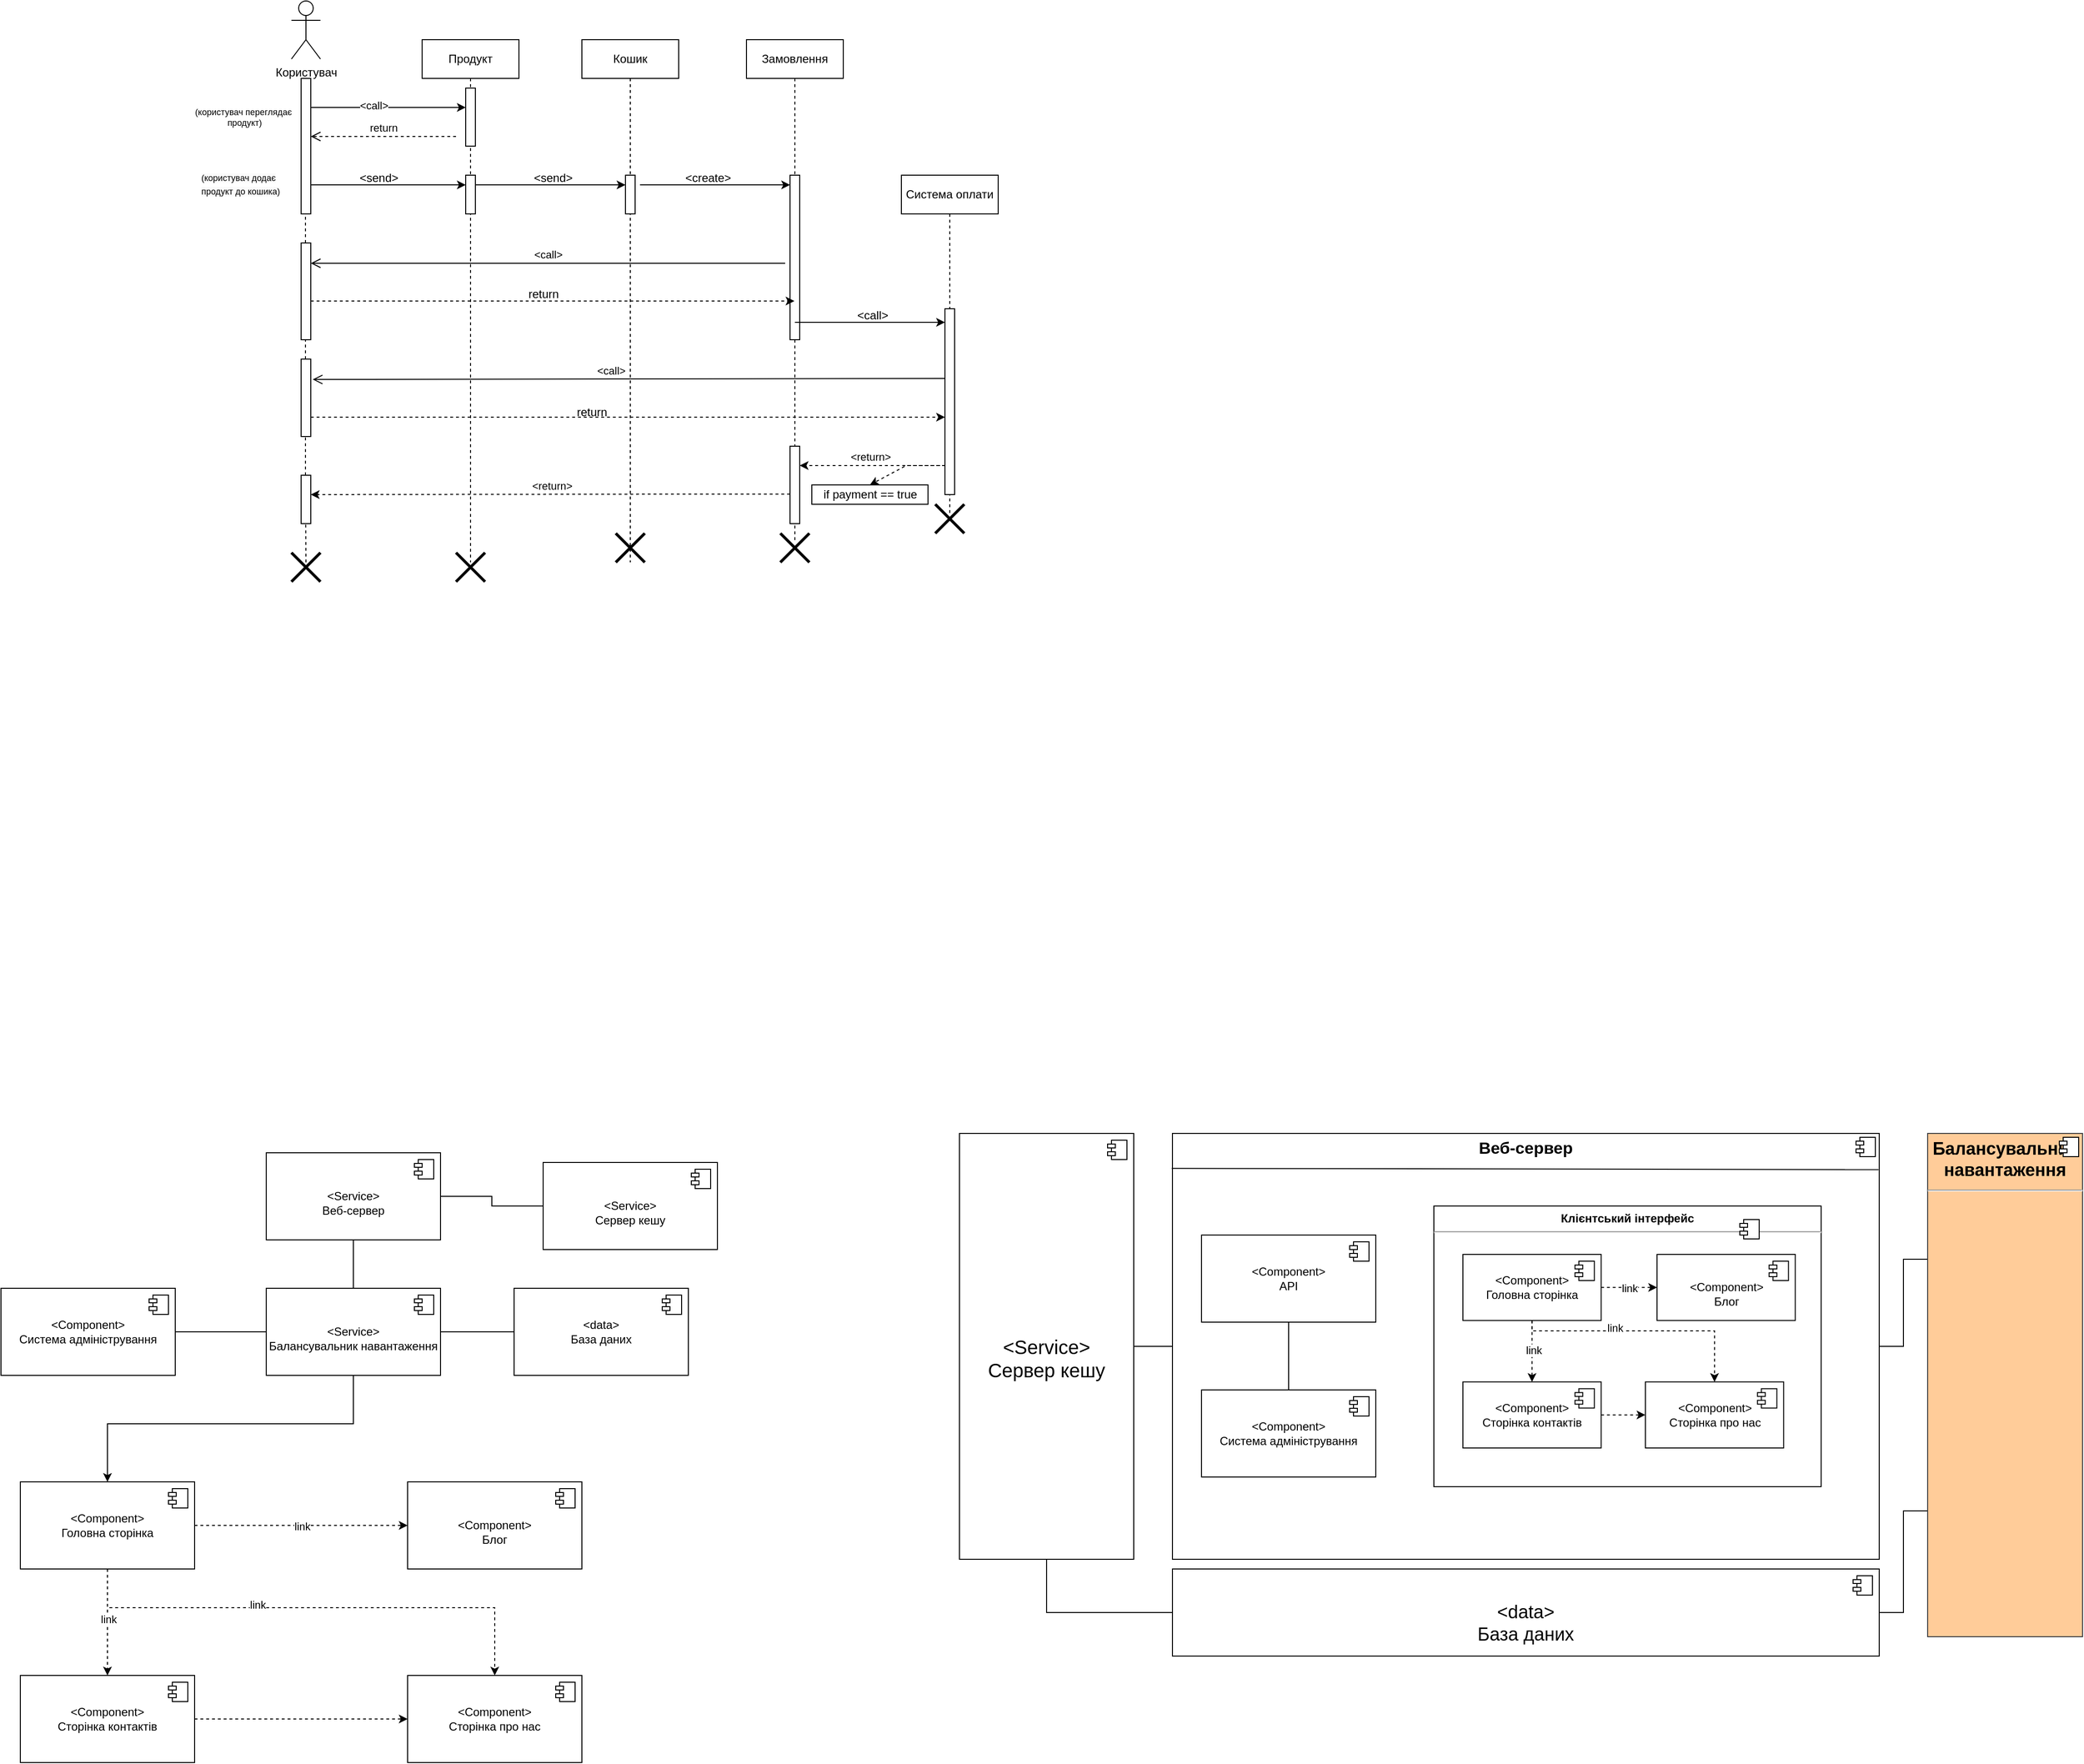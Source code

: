<mxfile version="23.1.2" type="github">
  <diagram name="Сторінка-1" id="Cl1b2jOkEZIFPvesc7W6">
    <mxGraphModel dx="1434" dy="3118" grid="1" gridSize="10" guides="1" tooltips="1" connect="1" arrows="1" fold="1" page="1" pageScale="1" pageWidth="827" pageHeight="1169" math="0" shadow="0">
      <root>
        <mxCell id="0" />
        <mxCell id="1" parent="0" />
        <mxCell id="Q4vgQWtTBj57mBfgT_GD-30" value="" style="edgeStyle=orthogonalEdgeStyle;rounded=0;orthogonalLoop=1;jettySize=auto;html=1;endArrow=none;endFill=0;dashed=1;" edge="1" parent="1">
          <mxGeometry relative="1" as="geometry">
            <mxPoint x="365" y="-860" as="targetPoint" />
            <mxPoint x="364.5" y="-1355" as="sourcePoint" />
            <Array as="points">
              <mxPoint x="364.5" y="-935" />
            </Array>
          </mxGeometry>
        </mxCell>
        <mxCell id="Q4vgQWtTBj57mBfgT_GD-28" value="" style="html=1;points=[[0,0,0,0,5],[0,1,0,0,-5],[1,0,0,0,5],[1,1,0,0,-5]];perimeter=orthogonalPerimeter;outlineConnect=0;targetShapes=umlLifeline;portConstraint=eastwest;newEdgeStyle={&quot;curved&quot;:0,&quot;rounded&quot;:0};" vertex="1" parent="1">
          <mxGeometry x="360" y="-1190" width="10" height="100" as="geometry" />
        </mxCell>
        <mxCell id="uAwlQTuQEsxGDYle6WCu-94" style="edgeStyle=orthogonalEdgeStyle;rounded=0;orthogonalLoop=1;jettySize=auto;html=1;exitX=0;exitY=0.25;exitDx=0;exitDy=0;endArrow=none;endFill=0;" parent="1" source="uAwlQTuQEsxGDYle6WCu-90" target="uAwlQTuQEsxGDYle6WCu-54" edge="1">
          <mxGeometry relative="1" as="geometry" />
        </mxCell>
        <mxCell id="uAwlQTuQEsxGDYle6WCu-95" style="edgeStyle=orthogonalEdgeStyle;rounded=0;orthogonalLoop=1;jettySize=auto;html=1;exitX=0;exitY=0.75;exitDx=0;exitDy=0;entryX=1;entryY=0.5;entryDx=0;entryDy=0;endArrow=none;endFill=0;" parent="1" source="uAwlQTuQEsxGDYle6WCu-90" target="uAwlQTuQEsxGDYle6WCu-92" edge="1">
          <mxGeometry relative="1" as="geometry" />
        </mxCell>
        <mxCell id="uAwlQTuQEsxGDYle6WCu-90" value="&lt;p style=&quot;margin: 6px 0px 0px; text-align: center; font-size: 18px;&quot;&gt;&lt;b style=&quot;&quot;&gt;&lt;font style=&quot;font-size: 18px;&quot;&gt;Балансувальник навантаження&lt;/font&gt;&lt;/b&gt;&lt;/p&gt;&lt;hr style=&quot;font-size: 18px;&quot;&gt;&lt;p style=&quot;margin: 0px 0px 0px 8px; font-size: 18px;&quot;&gt;&lt;br&gt;&lt;/p&gt;" style="align=left;overflow=fill;html=1;dropTarget=0;whiteSpace=wrap;fillColor=#ffcc99;strokeColor=#36393d;" parent="1" vertex="1">
          <mxGeometry x="2040" y="-270" width="160" height="520" as="geometry" />
        </mxCell>
        <mxCell id="uAwlQTuQEsxGDYle6WCu-91" value="" style="shape=component;jettyWidth=8;jettyHeight=4;" parent="uAwlQTuQEsxGDYle6WCu-90" vertex="1">
          <mxGeometry x="1" width="20" height="20" relative="1" as="geometry">
            <mxPoint x="-24" y="4" as="offset" />
          </mxGeometry>
        </mxCell>
        <mxCell id="uAwlQTuQEsxGDYle6WCu-32" style="edgeStyle=orthogonalEdgeStyle;rounded=0;orthogonalLoop=1;jettySize=auto;html=1;entryX=0.5;entryY=0;entryDx=0;entryDy=0;dashed=1;" parent="1" source="uAwlQTuQEsxGDYle6WCu-3" target="uAwlQTuQEsxGDYle6WCu-8" edge="1">
          <mxGeometry relative="1" as="geometry" />
        </mxCell>
        <mxCell id="uAwlQTuQEsxGDYle6WCu-37" value="link" style="edgeLabel;html=1;align=center;verticalAlign=middle;resizable=0;points=[];" parent="uAwlQTuQEsxGDYle6WCu-32" vertex="1" connectable="0">
          <mxGeometry x="-0.054" y="1" relative="1" as="geometry">
            <mxPoint as="offset" />
          </mxGeometry>
        </mxCell>
        <mxCell id="uAwlQTuQEsxGDYle6WCu-33" style="edgeStyle=orthogonalEdgeStyle;rounded=0;orthogonalLoop=1;jettySize=auto;html=1;dashed=1;" parent="1" source="uAwlQTuQEsxGDYle6WCu-3" target="uAwlQTuQEsxGDYle6WCu-10" edge="1">
          <mxGeometry relative="1" as="geometry" />
        </mxCell>
        <mxCell id="uAwlQTuQEsxGDYle6WCu-35" value="link" style="edgeLabel;html=1;align=center;verticalAlign=middle;resizable=0;points=[];" parent="uAwlQTuQEsxGDYle6WCu-33" vertex="1" connectable="0">
          <mxGeometry x="0.009" y="-1" relative="1" as="geometry">
            <mxPoint as="offset" />
          </mxGeometry>
        </mxCell>
        <mxCell id="uAwlQTuQEsxGDYle6WCu-38" style="edgeStyle=orthogonalEdgeStyle;rounded=0;orthogonalLoop=1;jettySize=auto;html=1;entryX=0.5;entryY=0;entryDx=0;entryDy=0;dashed=1;" parent="1" source="uAwlQTuQEsxGDYle6WCu-3" target="uAwlQTuQEsxGDYle6WCu-6" edge="1">
          <mxGeometry relative="1" as="geometry">
            <Array as="points">
              <mxPoint x="160" y="220" />
              <mxPoint x="560" y="220" />
            </Array>
          </mxGeometry>
        </mxCell>
        <mxCell id="uAwlQTuQEsxGDYle6WCu-39" value="link" style="edgeLabel;html=1;align=center;verticalAlign=middle;resizable=0;points=[];" parent="uAwlQTuQEsxGDYle6WCu-38" vertex="1" connectable="0">
          <mxGeometry x="-0.235" y="3" relative="1" as="geometry">
            <mxPoint as="offset" />
          </mxGeometry>
        </mxCell>
        <mxCell id="uAwlQTuQEsxGDYle6WCu-3" value="&amp;lt;Component&amp;gt;&lt;br&gt;Головна сторінка" style="html=1;dropTarget=0;whiteSpace=wrap;" parent="1" vertex="1">
          <mxGeometry x="70" y="90" width="180" height="90" as="geometry" />
        </mxCell>
        <mxCell id="uAwlQTuQEsxGDYle6WCu-4" value="" style="shape=module;jettyWidth=8;jettyHeight=4;" parent="uAwlQTuQEsxGDYle6WCu-3" vertex="1">
          <mxGeometry x="1" width="20" height="20" relative="1" as="geometry">
            <mxPoint x="-27" y="7" as="offset" />
          </mxGeometry>
        </mxCell>
        <mxCell id="uAwlQTuQEsxGDYle6WCu-6" value="&amp;lt;Component&amp;gt;&lt;br&gt;Сторінка про нас" style="html=1;dropTarget=0;whiteSpace=wrap;" parent="1" vertex="1">
          <mxGeometry x="470" y="290" width="180" height="90" as="geometry" />
        </mxCell>
        <mxCell id="uAwlQTuQEsxGDYle6WCu-7" value="" style="shape=module;jettyWidth=8;jettyHeight=4;" parent="uAwlQTuQEsxGDYle6WCu-6" vertex="1">
          <mxGeometry x="1" width="20" height="20" relative="1" as="geometry">
            <mxPoint x="-27" y="7" as="offset" />
          </mxGeometry>
        </mxCell>
        <mxCell id="uAwlQTuQEsxGDYle6WCu-40" style="edgeStyle=orthogonalEdgeStyle;rounded=0;orthogonalLoop=1;jettySize=auto;html=1;entryX=0;entryY=0.5;entryDx=0;entryDy=0;dashed=1;" parent="1" source="uAwlQTuQEsxGDYle6WCu-8" target="uAwlQTuQEsxGDYle6WCu-6" edge="1">
          <mxGeometry relative="1" as="geometry" />
        </mxCell>
        <mxCell id="uAwlQTuQEsxGDYle6WCu-8" value="&amp;lt;Component&amp;gt;&lt;br&gt;Сторінка контактів" style="html=1;dropTarget=0;whiteSpace=wrap;" parent="1" vertex="1">
          <mxGeometry x="70" y="290" width="180" height="90" as="geometry" />
        </mxCell>
        <mxCell id="uAwlQTuQEsxGDYle6WCu-9" value="" style="shape=module;jettyWidth=8;jettyHeight=4;" parent="uAwlQTuQEsxGDYle6WCu-8" vertex="1">
          <mxGeometry x="1" width="20" height="20" relative="1" as="geometry">
            <mxPoint x="-27" y="7" as="offset" />
          </mxGeometry>
        </mxCell>
        <mxCell id="uAwlQTuQEsxGDYle6WCu-10" value="&lt;br&gt;&amp;lt;Component&amp;gt;&lt;br&gt;Блог" style="html=1;dropTarget=0;whiteSpace=wrap;" parent="1" vertex="1">
          <mxGeometry x="470" y="90" width="180" height="90" as="geometry" />
        </mxCell>
        <mxCell id="uAwlQTuQEsxGDYle6WCu-11" value="" style="shape=module;jettyWidth=8;jettyHeight=4;" parent="uAwlQTuQEsxGDYle6WCu-10" vertex="1">
          <mxGeometry x="1" width="20" height="20" relative="1" as="geometry">
            <mxPoint x="-27" y="7" as="offset" />
          </mxGeometry>
        </mxCell>
        <mxCell id="uAwlQTuQEsxGDYle6WCu-26" style="edgeStyle=orthogonalEdgeStyle;rounded=0;orthogonalLoop=1;jettySize=auto;html=1;entryX=0;entryY=0.5;entryDx=0;entryDy=0;endArrow=none;endFill=0;" parent="1" source="uAwlQTuQEsxGDYle6WCu-12" target="uAwlQTuQEsxGDYle6WCu-23" edge="1">
          <mxGeometry relative="1" as="geometry" />
        </mxCell>
        <mxCell id="uAwlQTuQEsxGDYle6WCu-12" value="&amp;lt;Component&amp;gt;&lt;br&gt;Система адміністрування" style="html=1;dropTarget=0;whiteSpace=wrap;" parent="1" vertex="1">
          <mxGeometry x="50" y="-110" width="180" height="90" as="geometry" />
        </mxCell>
        <mxCell id="uAwlQTuQEsxGDYle6WCu-13" value="" style="shape=module;jettyWidth=8;jettyHeight=4;" parent="uAwlQTuQEsxGDYle6WCu-12" vertex="1">
          <mxGeometry x="1" width="20" height="20" relative="1" as="geometry">
            <mxPoint x="-27" y="7" as="offset" />
          </mxGeometry>
        </mxCell>
        <mxCell id="uAwlQTuQEsxGDYle6WCu-34" style="edgeStyle=orthogonalEdgeStyle;rounded=0;orthogonalLoop=1;jettySize=auto;html=1;entryX=0.5;entryY=0;entryDx=0;entryDy=0;" parent="1" source="uAwlQTuQEsxGDYle6WCu-23" target="uAwlQTuQEsxGDYle6WCu-3" edge="1">
          <mxGeometry relative="1" as="geometry">
            <Array as="points">
              <mxPoint x="414" y="30" />
              <mxPoint x="160" y="30" />
            </Array>
          </mxGeometry>
        </mxCell>
        <mxCell id="uAwlQTuQEsxGDYle6WCu-23" value="&lt;br&gt;&amp;lt;Service&amp;gt;&lt;br&gt;Балансувальник навантаження" style="html=1;dropTarget=0;whiteSpace=wrap;" parent="1" vertex="1">
          <mxGeometry x="324" y="-110" width="180" height="90" as="geometry" />
        </mxCell>
        <mxCell id="uAwlQTuQEsxGDYle6WCu-24" value="" style="shape=module;jettyWidth=8;jettyHeight=4;" parent="uAwlQTuQEsxGDYle6WCu-23" vertex="1">
          <mxGeometry x="1" width="20" height="20" relative="1" as="geometry">
            <mxPoint x="-27" y="7" as="offset" />
          </mxGeometry>
        </mxCell>
        <mxCell id="uAwlQTuQEsxGDYle6WCu-43" style="edgeStyle=orthogonalEdgeStyle;rounded=0;orthogonalLoop=1;jettySize=auto;html=1;entryX=1;entryY=0.5;entryDx=0;entryDy=0;endArrow=none;endFill=0;" parent="1" source="uAwlQTuQEsxGDYle6WCu-41" target="uAwlQTuQEsxGDYle6WCu-23" edge="1">
          <mxGeometry relative="1" as="geometry" />
        </mxCell>
        <mxCell id="uAwlQTuQEsxGDYle6WCu-41" value="&amp;lt;data&amp;gt;&lt;br&gt;База даних" style="html=1;dropTarget=0;whiteSpace=wrap;" parent="1" vertex="1">
          <mxGeometry x="580" y="-110" width="180" height="90" as="geometry" />
        </mxCell>
        <mxCell id="uAwlQTuQEsxGDYle6WCu-42" value="" style="shape=module;jettyWidth=8;jettyHeight=4;" parent="uAwlQTuQEsxGDYle6WCu-41" vertex="1">
          <mxGeometry x="1" width="20" height="20" relative="1" as="geometry">
            <mxPoint x="-27" y="7" as="offset" />
          </mxGeometry>
        </mxCell>
        <mxCell id="uAwlQTuQEsxGDYle6WCu-53" style="edgeStyle=orthogonalEdgeStyle;rounded=0;orthogonalLoop=1;jettySize=auto;html=1;entryX=1;entryY=0.5;entryDx=0;entryDy=0;endArrow=none;endFill=0;" parent="1" source="uAwlQTuQEsxGDYle6WCu-44" target="uAwlQTuQEsxGDYle6WCu-49" edge="1">
          <mxGeometry relative="1" as="geometry" />
        </mxCell>
        <mxCell id="uAwlQTuQEsxGDYle6WCu-44" value="&lt;br style=&quot;border-color: var(--border-color);&quot;&gt;&amp;lt;Service&amp;gt;&lt;br style=&quot;border-color: var(--border-color);&quot;&gt;Сервер кешу" style="html=1;dropTarget=0;whiteSpace=wrap;" parent="1" vertex="1">
          <mxGeometry x="610" y="-240" width="180" height="90" as="geometry" />
        </mxCell>
        <mxCell id="uAwlQTuQEsxGDYle6WCu-45" value="" style="shape=module;jettyWidth=8;jettyHeight=4;" parent="uAwlQTuQEsxGDYle6WCu-44" vertex="1">
          <mxGeometry x="1" width="20" height="20" relative="1" as="geometry">
            <mxPoint x="-27" y="7" as="offset" />
          </mxGeometry>
        </mxCell>
        <mxCell id="uAwlQTuQEsxGDYle6WCu-52" style="edgeStyle=orthogonalEdgeStyle;rounded=0;orthogonalLoop=1;jettySize=auto;html=1;endArrow=none;endFill=0;" parent="1" source="uAwlQTuQEsxGDYle6WCu-49" target="uAwlQTuQEsxGDYle6WCu-23" edge="1">
          <mxGeometry relative="1" as="geometry" />
        </mxCell>
        <mxCell id="uAwlQTuQEsxGDYle6WCu-49" value="&lt;br style=&quot;border-color: var(--border-color);&quot;&gt;&amp;lt;Service&amp;gt;&lt;br style=&quot;border-color: var(--border-color);&quot;&gt;Веб-сервер" style="html=1;dropTarget=0;whiteSpace=wrap;" parent="1" vertex="1">
          <mxGeometry x="324" y="-250" width="180" height="90" as="geometry" />
        </mxCell>
        <mxCell id="uAwlQTuQEsxGDYle6WCu-50" value="" style="shape=module;jettyWidth=8;jettyHeight=4;" parent="uAwlQTuQEsxGDYle6WCu-49" vertex="1">
          <mxGeometry x="1" width="20" height="20" relative="1" as="geometry">
            <mxPoint x="-27" y="7" as="offset" />
          </mxGeometry>
        </mxCell>
        <mxCell id="uAwlQTuQEsxGDYle6WCu-96" style="edgeStyle=orthogonalEdgeStyle;rounded=0;orthogonalLoop=1;jettySize=auto;html=1;entryX=0;entryY=0.5;entryDx=0;entryDy=0;endArrow=none;endFill=0;" parent="1" source="uAwlQTuQEsxGDYle6WCu-81" target="uAwlQTuQEsxGDYle6WCu-92" edge="1">
          <mxGeometry relative="1" as="geometry">
            <Array as="points">
              <mxPoint x="1130" y="225" />
            </Array>
          </mxGeometry>
        </mxCell>
        <mxCell id="uAwlQTuQEsxGDYle6WCu-81" value="&lt;font style=&quot;font-size: 20px;&quot;&gt;&lt;br style=&quot;border-color: var(--border-color);&quot;&gt;&amp;lt;Service&amp;gt;&lt;br style=&quot;border-color: var(--border-color);&quot;&gt;Сервер кешу&lt;/font&gt;" style="html=1;dropTarget=0;whiteSpace=wrap;" parent="1" vertex="1">
          <mxGeometry x="1040" y="-270" width="180" height="440" as="geometry" />
        </mxCell>
        <mxCell id="uAwlQTuQEsxGDYle6WCu-82" value="" style="shape=module;jettyWidth=8;jettyHeight=4;" parent="uAwlQTuQEsxGDYle6WCu-81" vertex="1">
          <mxGeometry x="1" width="20" height="20" relative="1" as="geometry">
            <mxPoint x="-27" y="7" as="offset" />
          </mxGeometry>
        </mxCell>
        <mxCell id="uAwlQTuQEsxGDYle6WCu-83" value="" style="group" parent="1" vertex="1" connectable="0">
          <mxGeometry x="1260" y="-270" width="730" height="440" as="geometry" />
        </mxCell>
        <mxCell id="uAwlQTuQEsxGDYle6WCu-54" value="&lt;p style=&quot;margin:0px;margin-top:6px;text-align:center;&quot;&gt;&lt;b&gt;&lt;font style=&quot;font-size: 17px;&quot;&gt;Веб-сервер&lt;/font&gt;&lt;/b&gt;&lt;/p&gt;" style="align=left;overflow=fill;html=1;dropTarget=0;whiteSpace=wrap;" parent="uAwlQTuQEsxGDYle6WCu-83" vertex="1">
          <mxGeometry width="730" height="440" as="geometry" />
        </mxCell>
        <mxCell id="uAwlQTuQEsxGDYle6WCu-55" value="" style="shape=component;jettyWidth=8;jettyHeight=4;" parent="uAwlQTuQEsxGDYle6WCu-54" vertex="1">
          <mxGeometry x="1" width="20" height="20" relative="1" as="geometry">
            <mxPoint x="-24" y="4" as="offset" />
          </mxGeometry>
        </mxCell>
        <mxCell id="uAwlQTuQEsxGDYle6WCu-77" value="" style="group" parent="uAwlQTuQEsxGDYle6WCu-83" vertex="1" connectable="0">
          <mxGeometry x="270" y="75" width="400" height="290" as="geometry" />
        </mxCell>
        <mxCell id="uAwlQTuQEsxGDYle6WCu-58" value="&lt;p style=&quot;margin:0px;margin-top:6px;text-align:center;&quot;&gt;&lt;b&gt;Клієнтський інтерфейс&lt;/b&gt;&lt;/p&gt;&lt;hr&gt;&lt;p style=&quot;margin:0px;margin-left:8px;&quot;&gt;&lt;br&gt;&lt;/p&gt;" style="align=left;overflow=fill;html=1;dropTarget=0;whiteSpace=wrap;" parent="uAwlQTuQEsxGDYle6WCu-77" vertex="1">
          <mxGeometry width="400" height="290" as="geometry" />
        </mxCell>
        <mxCell id="uAwlQTuQEsxGDYle6WCu-59" value="" style="shape=component;jettyWidth=8;jettyHeight=4;" parent="uAwlQTuQEsxGDYle6WCu-58" vertex="1">
          <mxGeometry x="1" width="20" height="20" relative="1" as="geometry">
            <mxPoint x="-84" y="14" as="offset" />
          </mxGeometry>
        </mxCell>
        <mxCell id="uAwlQTuQEsxGDYle6WCu-66" value="&amp;lt;Component&amp;gt;&lt;br&gt;Головна сторінка" style="html=1;dropTarget=0;whiteSpace=wrap;" parent="uAwlQTuQEsxGDYle6WCu-77" vertex="1">
          <mxGeometry x="30" y="50" width="142.759" height="68.276" as="geometry" />
        </mxCell>
        <mxCell id="uAwlQTuQEsxGDYle6WCu-67" value="" style="shape=module;jettyWidth=8;jettyHeight=4;" parent="uAwlQTuQEsxGDYle6WCu-66" vertex="1">
          <mxGeometry x="1" width="20" height="20" relative="1" as="geometry">
            <mxPoint x="-27" y="7" as="offset" />
          </mxGeometry>
        </mxCell>
        <mxCell id="uAwlQTuQEsxGDYle6WCu-68" value="&amp;lt;Component&amp;gt;&lt;br&gt;Сторінка про нас" style="html=1;dropTarget=0;whiteSpace=wrap;" parent="uAwlQTuQEsxGDYle6WCu-77" vertex="1">
          <mxGeometry x="218.501" y="181.724" width="142.759" height="68.276" as="geometry" />
        </mxCell>
        <mxCell id="uAwlQTuQEsxGDYle6WCu-69" value="" style="shape=module;jettyWidth=8;jettyHeight=4;" parent="uAwlQTuQEsxGDYle6WCu-68" vertex="1">
          <mxGeometry x="1" width="20" height="20" relative="1" as="geometry">
            <mxPoint x="-27" y="7" as="offset" />
          </mxGeometry>
        </mxCell>
        <mxCell id="uAwlQTuQEsxGDYle6WCu-64" style="edgeStyle=orthogonalEdgeStyle;rounded=0;orthogonalLoop=1;jettySize=auto;html=1;entryX=0.5;entryY=0;entryDx=0;entryDy=0;dashed=1;" parent="uAwlQTuQEsxGDYle6WCu-77" source="uAwlQTuQEsxGDYle6WCu-66" target="uAwlQTuQEsxGDYle6WCu-68" edge="1">
          <mxGeometry relative="1" as="geometry">
            <Array as="points">
              <mxPoint x="101.5" y="129" />
              <mxPoint x="290.5" y="129" />
            </Array>
          </mxGeometry>
        </mxCell>
        <mxCell id="uAwlQTuQEsxGDYle6WCu-65" value="link" style="edgeLabel;html=1;align=center;verticalAlign=middle;resizable=0;points=[];" parent="uAwlQTuQEsxGDYle6WCu-64" vertex="1" connectable="0">
          <mxGeometry x="-0.235" y="3" relative="1" as="geometry">
            <mxPoint as="offset" />
          </mxGeometry>
        </mxCell>
        <mxCell id="uAwlQTuQEsxGDYle6WCu-70" style="edgeStyle=orthogonalEdgeStyle;rounded=0;orthogonalLoop=1;jettySize=auto;html=1;entryX=0;entryY=0.5;entryDx=0;entryDy=0;dashed=1;" parent="uAwlQTuQEsxGDYle6WCu-77" source="uAwlQTuQEsxGDYle6WCu-71" target="uAwlQTuQEsxGDYle6WCu-68" edge="1">
          <mxGeometry relative="1" as="geometry" />
        </mxCell>
        <mxCell id="uAwlQTuQEsxGDYle6WCu-71" value="&amp;lt;Component&amp;gt;&lt;br&gt;Сторінка контактів" style="html=1;dropTarget=0;whiteSpace=wrap;" parent="uAwlQTuQEsxGDYle6WCu-77" vertex="1">
          <mxGeometry x="30" y="181.724" width="142.759" height="68.276" as="geometry" />
        </mxCell>
        <mxCell id="uAwlQTuQEsxGDYle6WCu-72" value="" style="shape=module;jettyWidth=8;jettyHeight=4;" parent="uAwlQTuQEsxGDYle6WCu-71" vertex="1">
          <mxGeometry x="1" width="20" height="20" relative="1" as="geometry">
            <mxPoint x="-27" y="7" as="offset" />
          </mxGeometry>
        </mxCell>
        <mxCell id="uAwlQTuQEsxGDYle6WCu-60" style="edgeStyle=orthogonalEdgeStyle;rounded=0;orthogonalLoop=1;jettySize=auto;html=1;entryX=0.5;entryY=0;entryDx=0;entryDy=0;dashed=1;" parent="uAwlQTuQEsxGDYle6WCu-77" source="uAwlQTuQEsxGDYle6WCu-66" target="uAwlQTuQEsxGDYle6WCu-71" edge="1">
          <mxGeometry relative="1" as="geometry" />
        </mxCell>
        <mxCell id="uAwlQTuQEsxGDYle6WCu-61" value="link" style="edgeLabel;html=1;align=center;verticalAlign=middle;resizable=0;points=[];" parent="uAwlQTuQEsxGDYle6WCu-60" vertex="1" connectable="0">
          <mxGeometry x="-0.054" y="1" relative="1" as="geometry">
            <mxPoint as="offset" />
          </mxGeometry>
        </mxCell>
        <mxCell id="uAwlQTuQEsxGDYle6WCu-73" value="&lt;br&gt;&amp;lt;Component&amp;gt;&lt;br&gt;Блог" style="html=1;dropTarget=0;whiteSpace=wrap;" parent="uAwlQTuQEsxGDYle6WCu-77" vertex="1">
          <mxGeometry x="230.501" y="50" width="142.759" height="68.276" as="geometry" />
        </mxCell>
        <mxCell id="uAwlQTuQEsxGDYle6WCu-74" value="" style="shape=module;jettyWidth=8;jettyHeight=4;" parent="uAwlQTuQEsxGDYle6WCu-73" vertex="1">
          <mxGeometry x="1" width="20" height="20" relative="1" as="geometry">
            <mxPoint x="-27" y="7" as="offset" />
          </mxGeometry>
        </mxCell>
        <mxCell id="uAwlQTuQEsxGDYle6WCu-62" style="edgeStyle=orthogonalEdgeStyle;rounded=0;orthogonalLoop=1;jettySize=auto;html=1;dashed=1;" parent="uAwlQTuQEsxGDYle6WCu-77" source="uAwlQTuQEsxGDYle6WCu-66" target="uAwlQTuQEsxGDYle6WCu-73" edge="1">
          <mxGeometry relative="1" as="geometry" />
        </mxCell>
        <mxCell id="uAwlQTuQEsxGDYle6WCu-63" value="link" style="edgeLabel;html=1;align=center;verticalAlign=middle;resizable=0;points=[];" parent="uAwlQTuQEsxGDYle6WCu-62" vertex="1" connectable="0">
          <mxGeometry x="0.009" y="-1" relative="1" as="geometry">
            <mxPoint as="offset" />
          </mxGeometry>
        </mxCell>
        <mxCell id="uAwlQTuQEsxGDYle6WCu-78" value="&amp;lt;Component&amp;gt;&lt;br&gt;Система адміністрування" style="html=1;dropTarget=0;whiteSpace=wrap;" parent="uAwlQTuQEsxGDYle6WCu-83" vertex="1">
          <mxGeometry x="30" y="265" width="180" height="90" as="geometry" />
        </mxCell>
        <mxCell id="uAwlQTuQEsxGDYle6WCu-79" value="" style="shape=module;jettyWidth=8;jettyHeight=4;" parent="uAwlQTuQEsxGDYle6WCu-78" vertex="1">
          <mxGeometry x="1" width="20" height="20" relative="1" as="geometry">
            <mxPoint x="-27" y="7" as="offset" />
          </mxGeometry>
        </mxCell>
        <mxCell id="uAwlQTuQEsxGDYle6WCu-80" value="" style="endArrow=none;html=1;rounded=0;exitX=-0.001;exitY=0.082;exitDx=0;exitDy=0;exitPerimeter=0;entryX=0.999;entryY=0.085;entryDx=0;entryDy=0;entryPerimeter=0;" parent="uAwlQTuQEsxGDYle6WCu-83" source="uAwlQTuQEsxGDYle6WCu-54" target="uAwlQTuQEsxGDYle6WCu-54" edge="1">
          <mxGeometry width="50" height="50" relative="1" as="geometry">
            <mxPoint x="240" y="35" as="sourcePoint" />
            <mxPoint x="710" y="25" as="targetPoint" />
          </mxGeometry>
        </mxCell>
        <mxCell id="uAwlQTuQEsxGDYle6WCu-89" style="edgeStyle=orthogonalEdgeStyle;rounded=0;orthogonalLoop=1;jettySize=auto;html=1;endArrow=none;endFill=0;" parent="uAwlQTuQEsxGDYle6WCu-83" source="uAwlQTuQEsxGDYle6WCu-87" target="uAwlQTuQEsxGDYle6WCu-78" edge="1">
          <mxGeometry relative="1" as="geometry" />
        </mxCell>
        <mxCell id="uAwlQTuQEsxGDYle6WCu-87" value="&amp;lt;Component&amp;gt;&lt;br&gt;API" style="html=1;dropTarget=0;whiteSpace=wrap;" parent="uAwlQTuQEsxGDYle6WCu-83" vertex="1">
          <mxGeometry x="30" y="105" width="180" height="90" as="geometry" />
        </mxCell>
        <mxCell id="uAwlQTuQEsxGDYle6WCu-88" value="" style="shape=module;jettyWidth=8;jettyHeight=4;" parent="uAwlQTuQEsxGDYle6WCu-87" vertex="1">
          <mxGeometry x="1" width="20" height="20" relative="1" as="geometry">
            <mxPoint x="-27" y="7" as="offset" />
          </mxGeometry>
        </mxCell>
        <mxCell id="uAwlQTuQEsxGDYle6WCu-84" style="edgeStyle=orthogonalEdgeStyle;rounded=0;orthogonalLoop=1;jettySize=auto;html=1;entryX=1;entryY=0.5;entryDx=0;entryDy=0;endArrow=none;endFill=0;" parent="1" source="uAwlQTuQEsxGDYle6WCu-54" target="uAwlQTuQEsxGDYle6WCu-81" edge="1">
          <mxGeometry relative="1" as="geometry" />
        </mxCell>
        <mxCell id="uAwlQTuQEsxGDYle6WCu-92" value="&lt;font style=&quot;font-size: 19px;&quot;&gt;&lt;br style=&quot;border-color: var(--border-color);&quot;&gt;&amp;lt;data&amp;gt;&lt;br style=&quot;border-color: var(--border-color);&quot;&gt;База даних&lt;/font&gt;" style="html=1;dropTarget=0;whiteSpace=wrap;" parent="1" vertex="1">
          <mxGeometry x="1260" y="180" width="730" height="90" as="geometry" />
        </mxCell>
        <mxCell id="uAwlQTuQEsxGDYle6WCu-93" value="" style="shape=module;jettyWidth=8;jettyHeight=4;" parent="uAwlQTuQEsxGDYle6WCu-92" vertex="1">
          <mxGeometry x="1" width="20" height="20" relative="1" as="geometry">
            <mxPoint x="-27" y="7" as="offset" />
          </mxGeometry>
        </mxCell>
        <mxCell id="Q4vgQWtTBj57mBfgT_GD-2" value="Продукт" style="shape=umlLifeline;perimeter=lifelinePerimeter;whiteSpace=wrap;html=1;container=1;dropTarget=0;collapsible=0;recursiveResize=0;outlineConnect=0;portConstraint=eastwest;newEdgeStyle={&quot;curved&quot;:0,&quot;rounded&quot;:0};" vertex="1" parent="1">
          <mxGeometry x="485" y="-1400" width="100" height="540" as="geometry" />
        </mxCell>
        <mxCell id="Q4vgQWtTBj57mBfgT_GD-14" value="" style="html=1;points=[[0,0,0,0,5],[0,1,0,0,-5],[1,0,0,0,5],[1,1,0,0,-5]];perimeter=orthogonalPerimeter;outlineConnect=0;targetShapes=umlLifeline;portConstraint=eastwest;newEdgeStyle={&quot;curved&quot;:0,&quot;rounded&quot;:0};" vertex="1" parent="Q4vgQWtTBj57mBfgT_GD-2">
          <mxGeometry x="45" y="50" width="10" height="60" as="geometry" />
        </mxCell>
        <mxCell id="Q4vgQWtTBj57mBfgT_GD-19" value="" style="html=1;points=[[0,0,0,0,5],[0,1,0,0,-5],[1,0,0,0,5],[1,1,0,0,-5]];perimeter=orthogonalPerimeter;outlineConnect=0;targetShapes=umlLifeline;portConstraint=eastwest;newEdgeStyle={&quot;curved&quot;:0,&quot;rounded&quot;:0};" vertex="1" parent="Q4vgQWtTBj57mBfgT_GD-2">
          <mxGeometry x="45" y="140" width="10" height="40" as="geometry" />
        </mxCell>
        <mxCell id="Q4vgQWtTBj57mBfgT_GD-3" value="Кошик" style="shape=umlLifeline;perimeter=lifelinePerimeter;whiteSpace=wrap;html=1;container=1;dropTarget=0;collapsible=0;recursiveResize=0;outlineConnect=0;portConstraint=eastwest;newEdgeStyle={&quot;curved&quot;:0,&quot;rounded&quot;:0};" vertex="1" parent="1">
          <mxGeometry x="650" y="-1400" width="100" height="540" as="geometry" />
        </mxCell>
        <mxCell id="Q4vgQWtTBj57mBfgT_GD-22" value="" style="html=1;points=[[0,0,0,0,5],[0,1,0,0,-5],[1,0,0,0,5],[1,1,0,0,-5]];perimeter=orthogonalPerimeter;outlineConnect=0;targetShapes=umlLifeline;portConstraint=eastwest;newEdgeStyle={&quot;curved&quot;:0,&quot;rounded&quot;:0};" vertex="1" parent="Q4vgQWtTBj57mBfgT_GD-3">
          <mxGeometry x="45" y="140" width="10" height="40" as="geometry" />
        </mxCell>
        <mxCell id="Q4vgQWtTBj57mBfgT_GD-67" value="" style="shape=umlDestroy;whiteSpace=wrap;html=1;strokeWidth=3;targetShapes=umlLifeline;" vertex="1" parent="Q4vgQWtTBj57mBfgT_GD-3">
          <mxGeometry x="35" y="510" width="30" height="30" as="geometry" />
        </mxCell>
        <mxCell id="Q4vgQWtTBj57mBfgT_GD-4" value="Замовлення" style="shape=umlLifeline;perimeter=lifelinePerimeter;whiteSpace=wrap;html=1;container=1;dropTarget=0;collapsible=0;recursiveResize=0;outlineConnect=0;portConstraint=eastwest;newEdgeStyle={&quot;curved&quot;:0,&quot;rounded&quot;:0};" vertex="1" parent="1">
          <mxGeometry x="820" y="-1400" width="100" height="520" as="geometry" />
        </mxCell>
        <mxCell id="Q4vgQWtTBj57mBfgT_GD-26" value="" style="html=1;points=[[0,0,0,0,5],[0,1,0,0,-5],[1,0,0,0,5],[1,1,0,0,-5]];perimeter=orthogonalPerimeter;outlineConnect=0;targetShapes=umlLifeline;portConstraint=eastwest;newEdgeStyle={&quot;curved&quot;:0,&quot;rounded&quot;:0};" vertex="1" parent="Q4vgQWtTBj57mBfgT_GD-4">
          <mxGeometry x="45" y="140" width="10" height="170" as="geometry" />
        </mxCell>
        <mxCell id="Q4vgQWtTBj57mBfgT_GD-59" value="" style="html=1;points=[[0,0,0,0,5],[0,1,0,0,-5],[1,0,0,0,5],[1,1,0,0,-5]];perimeter=orthogonalPerimeter;outlineConnect=0;targetShapes=umlLifeline;portConstraint=eastwest;newEdgeStyle={&quot;curved&quot;:0,&quot;rounded&quot;:0};" vertex="1" parent="Q4vgQWtTBj57mBfgT_GD-4">
          <mxGeometry x="45" y="420" width="10" height="80" as="geometry" />
        </mxCell>
        <mxCell id="Q4vgQWtTBj57mBfgT_GD-6" value="Система оплати" style="shape=umlLifeline;perimeter=lifelinePerimeter;whiteSpace=wrap;html=1;container=1;dropTarget=0;collapsible=0;recursiveResize=0;outlineConnect=0;portConstraint=eastwest;newEdgeStyle={&quot;curved&quot;:0,&quot;rounded&quot;:0};" vertex="1" parent="1">
          <mxGeometry x="980" y="-1260" width="100" height="350" as="geometry" />
        </mxCell>
        <mxCell id="Q4vgQWtTBj57mBfgT_GD-41" value="" style="html=1;points=[[0,0,0,0,5],[0,1,0,0,-5],[1,0,0,0,5],[1,1,0,0,-5]];perimeter=orthogonalPerimeter;outlineConnect=0;targetShapes=umlLifeline;portConstraint=eastwest;newEdgeStyle={&quot;curved&quot;:0,&quot;rounded&quot;:0};" vertex="1" parent="Q4vgQWtTBj57mBfgT_GD-6">
          <mxGeometry x="45" y="138" width="10" height="192" as="geometry" />
        </mxCell>
        <mxCell id="Q4vgQWtTBj57mBfgT_GD-11" style="edgeStyle=orthogonalEdgeStyle;rounded=0;orthogonalLoop=1;jettySize=auto;html=1;curved=0;exitX=1;exitY=0;exitDx=0;exitDy=5;exitPerimeter=0;" edge="1" parent="1" source="Q4vgQWtTBj57mBfgT_GD-8">
          <mxGeometry relative="1" as="geometry">
            <mxPoint x="530" y="-1330" as="targetPoint" />
            <Array as="points">
              <mxPoint x="370" y="-1330" />
              <mxPoint x="530" y="-1330" />
            </Array>
          </mxGeometry>
        </mxCell>
        <mxCell id="Q4vgQWtTBj57mBfgT_GD-12" value="&amp;lt;call&amp;gt;" style="edgeLabel;html=1;align=center;verticalAlign=middle;resizable=0;points=[];" vertex="1" connectable="0" parent="Q4vgQWtTBj57mBfgT_GD-11">
          <mxGeometry x="-0.026" y="2" relative="1" as="geometry">
            <mxPoint as="offset" />
          </mxGeometry>
        </mxCell>
        <mxCell id="Q4vgQWtTBj57mBfgT_GD-13" value="return" style="html=1;verticalAlign=bottom;endArrow=open;dashed=1;endSize=8;curved=0;rounded=0;" edge="1" parent="1" target="Q4vgQWtTBj57mBfgT_GD-8">
          <mxGeometry relative="1" as="geometry">
            <mxPoint x="520" y="-1300" as="sourcePoint" />
            <mxPoint x="370" y="-1320" as="targetPoint" />
            <Array as="points">
              <mxPoint x="450" y="-1300" />
            </Array>
          </mxGeometry>
        </mxCell>
        <mxCell id="Q4vgQWtTBj57mBfgT_GD-5" value="Користувач" style="shape=umlActor;verticalLabelPosition=bottom;verticalAlign=top;html=1;" vertex="1" parent="1">
          <mxGeometry x="350" y="-1440" width="30" height="60" as="geometry" />
        </mxCell>
        <mxCell id="Q4vgQWtTBj57mBfgT_GD-8" value="" style="html=1;points=[[0,0,0,0,5],[0,1,0,0,-5],[1,0,0,0,5],[1,1,0,0,-5]];perimeter=orthogonalPerimeter;outlineConnect=0;targetShapes=umlLifeline;portConstraint=eastwest;newEdgeStyle={&quot;curved&quot;:0,&quot;rounded&quot;:0};" vertex="1" parent="1">
          <mxGeometry x="360" y="-1360" width="10" height="140" as="geometry" />
        </mxCell>
        <mxCell id="Q4vgQWtTBj57mBfgT_GD-16" value="(користувач переглядає&lt;br&gt;&amp;nbsp;продукт)" style="text;html=1;align=center;verticalAlign=middle;resizable=0;points=[];autosize=1;strokeColor=none;fillColor=none;fontSize=9;" vertex="1" parent="1">
          <mxGeometry x="240" y="-1340" width="120" height="40" as="geometry" />
        </mxCell>
        <mxCell id="Q4vgQWtTBj57mBfgT_GD-20" value="" style="endArrow=classic;endFill=1;endSize=6;html=1;rounded=0;" edge="1" parent="1" target="Q4vgQWtTBj57mBfgT_GD-19">
          <mxGeometry width="160" relative="1" as="geometry">
            <mxPoint x="370" y="-1250" as="sourcePoint" />
            <mxPoint x="520" y="-1250" as="targetPoint" />
          </mxGeometry>
        </mxCell>
        <mxCell id="Q4vgQWtTBj57mBfgT_GD-21" value="&amp;lt;send&amp;gt;" style="text;html=1;align=center;verticalAlign=middle;resizable=0;points=[];autosize=1;strokeColor=none;fillColor=none;" vertex="1" parent="1">
          <mxGeometry x="410" y="-1272" width="60" height="30" as="geometry" />
        </mxCell>
        <mxCell id="Q4vgQWtTBj57mBfgT_GD-24" value="" style="endArrow=classic;endFill=1;endSize=6;html=1;rounded=0;" edge="1" parent="1" source="Q4vgQWtTBj57mBfgT_GD-26">
          <mxGeometry width="160" relative="1" as="geometry">
            <mxPoint x="710" y="-1250" as="sourcePoint" />
            <mxPoint x="865" y="-1250" as="targetPoint" />
          </mxGeometry>
        </mxCell>
        <mxCell id="Q4vgQWtTBj57mBfgT_GD-25" value="" style="endArrow=classic;endFill=1;endSize=6;html=1;rounded=0;" edge="1" parent="1" target="Q4vgQWtTBj57mBfgT_GD-26">
          <mxGeometry width="160" relative="1" as="geometry">
            <mxPoint x="710" y="-1250" as="sourcePoint" />
            <mxPoint x="865" y="-1250" as="targetPoint" />
          </mxGeometry>
        </mxCell>
        <mxCell id="Q4vgQWtTBj57mBfgT_GD-29" value="&amp;lt;call&amp;gt;" style="html=1;verticalAlign=bottom;endArrow=open;endSize=8;curved=0;rounded=0;entryX=1;entryY=0;entryDx=0;entryDy=5;entryPerimeter=0;" edge="1" parent="1">
          <mxGeometry relative="1" as="geometry">
            <mxPoint x="860" y="-1169" as="sourcePoint" />
            <mxPoint x="370" y="-1169" as="targetPoint" />
            <Array as="points" />
          </mxGeometry>
        </mxCell>
        <mxCell id="Q4vgQWtTBj57mBfgT_GD-32" value="&lt;span style=&quot;color: rgb(0, 0, 0); font-family: Helvetica; font-size: 9px; font-style: normal; font-variant-ligatures: normal; font-variant-caps: normal; font-weight: 400; letter-spacing: normal; orphans: 2; text-align: center; text-indent: 0px; text-transform: none; widows: 2; word-spacing: 0px; -webkit-text-stroke-width: 0px; background-color: rgb(251, 251, 251); text-decoration-thickness: initial; text-decoration-style: initial; text-decoration-color: initial; float: none; display: inline !important;&quot;&gt;(користувач додає &lt;br&gt;продукт до кошика)&lt;/span&gt;" style="text;whiteSpace=wrap;html=1;" vertex="1" parent="1">
          <mxGeometry x="255" y="-1272" width="90" height="40" as="geometry" />
        </mxCell>
        <mxCell id="Q4vgQWtTBj57mBfgT_GD-37" value="&amp;lt;create&amp;gt;" style="text;html=1;align=center;verticalAlign=middle;resizable=0;points=[];autosize=1;strokeColor=none;fillColor=none;" vertex="1" parent="1">
          <mxGeometry x="745" y="-1272" width="70" height="30" as="geometry" />
        </mxCell>
        <mxCell id="Q4vgQWtTBj57mBfgT_GD-38" value="" style="endArrow=classic;endFill=1;endSize=6;html=1;rounded=0;dashed=1;" edge="1" parent="1" target="Q4vgQWtTBj57mBfgT_GD-4">
          <mxGeometry width="160" relative="1" as="geometry">
            <mxPoint x="370" y="-1130" as="sourcePoint" />
            <mxPoint x="525" y="-1130" as="targetPoint" />
          </mxGeometry>
        </mxCell>
        <mxCell id="Q4vgQWtTBj57mBfgT_GD-40" value="return" style="text;html=1;align=center;verticalAlign=middle;resizable=0;points=[];autosize=1;strokeColor=none;fillColor=none;" vertex="1" parent="1">
          <mxGeometry x="585" y="-1152" width="50" height="30" as="geometry" />
        </mxCell>
        <mxCell id="Q4vgQWtTBj57mBfgT_GD-42" value="" style="group" vertex="1" connectable="0" parent="1">
          <mxGeometry x="540" y="-1272" width="155" height="30" as="geometry" />
        </mxCell>
        <mxCell id="Q4vgQWtTBj57mBfgT_GD-23" value="" style="endArrow=classic;endFill=1;endSize=6;html=1;rounded=0;" edge="1" parent="Q4vgQWtTBj57mBfgT_GD-42">
          <mxGeometry width="160" relative="1" as="geometry">
            <mxPoint y="22" as="sourcePoint" />
            <mxPoint x="155" y="22" as="targetPoint" />
          </mxGeometry>
        </mxCell>
        <mxCell id="Q4vgQWtTBj57mBfgT_GD-35" value="&amp;lt;send&amp;gt;" style="text;html=1;align=center;verticalAlign=middle;resizable=0;points=[];autosize=1;strokeColor=none;fillColor=none;" vertex="1" parent="Q4vgQWtTBj57mBfgT_GD-42">
          <mxGeometry x="50" width="60" height="30" as="geometry" />
        </mxCell>
        <mxCell id="Q4vgQWtTBj57mBfgT_GD-43" value="" style="group" vertex="1" connectable="0" parent="1">
          <mxGeometry x="870" y="-1130" width="155" height="30" as="geometry" />
        </mxCell>
        <mxCell id="Q4vgQWtTBj57mBfgT_GD-44" value="" style="endArrow=classic;endFill=1;endSize=6;html=1;rounded=0;" edge="1" parent="Q4vgQWtTBj57mBfgT_GD-43">
          <mxGeometry width="160" relative="1" as="geometry">
            <mxPoint y="22" as="sourcePoint" />
            <mxPoint x="155" y="22" as="targetPoint" />
          </mxGeometry>
        </mxCell>
        <mxCell id="Q4vgQWtTBj57mBfgT_GD-45" value="&amp;lt;call&amp;gt;" style="text;html=1;align=center;verticalAlign=middle;resizable=0;points=[];autosize=1;strokeColor=none;fillColor=none;" vertex="1" parent="Q4vgQWtTBj57mBfgT_GD-43">
          <mxGeometry x="50.0" width="60" height="30" as="geometry" />
        </mxCell>
        <mxCell id="Q4vgQWtTBj57mBfgT_GD-50" value="" style="html=1;points=[[0,0,0,0,5],[0,1,0,0,-5],[1,0,0,0,5],[1,1,0,0,-5]];perimeter=orthogonalPerimeter;outlineConnect=0;targetShapes=umlLifeline;portConstraint=eastwest;newEdgeStyle={&quot;curved&quot;:0,&quot;rounded&quot;:0};" vertex="1" parent="1">
          <mxGeometry x="360" y="-1070" width="10" height="80" as="geometry" />
        </mxCell>
        <mxCell id="Q4vgQWtTBj57mBfgT_GD-51" value="&amp;lt;call&amp;gt;" style="html=1;verticalAlign=bottom;endArrow=open;endSize=8;curved=0;rounded=0;entryX=1.2;entryY=0.263;entryDx=0;entryDy=0;entryPerimeter=0;" edge="1" parent="1" target="Q4vgQWtTBj57mBfgT_GD-50">
          <mxGeometry x="0.057" relative="1" as="geometry">
            <mxPoint x="1025" y="-1050" as="sourcePoint" />
            <mxPoint x="535" y="-1050" as="targetPoint" />
            <Array as="points" />
            <mxPoint as="offset" />
          </mxGeometry>
        </mxCell>
        <mxCell id="Q4vgQWtTBj57mBfgT_GD-56" value="" style="endArrow=classic;endFill=1;endSize=6;html=1;rounded=0;dashed=1;" edge="1" parent="1">
          <mxGeometry width="160" relative="1" as="geometry">
            <mxPoint x="370" y="-1010" as="sourcePoint" />
            <mxPoint x="1025" y="-1010" as="targetPoint" />
          </mxGeometry>
        </mxCell>
        <mxCell id="Q4vgQWtTBj57mBfgT_GD-57" value="return" style="text;html=1;align=center;verticalAlign=middle;resizable=0;points=[];autosize=1;strokeColor=none;fillColor=none;" vertex="1" parent="1">
          <mxGeometry x="635" y="-1030" width="50" height="30" as="geometry" />
        </mxCell>
        <mxCell id="Q4vgQWtTBj57mBfgT_GD-60" value="&amp;lt;return&amp;gt;" style="html=1;verticalAlign=bottom;endArrow=classic;endSize=6;curved=0;rounded=0;endFill=1;dashed=1;" edge="1" parent="1" target="Q4vgQWtTBj57mBfgT_GD-59">
          <mxGeometry relative="1" as="geometry">
            <mxPoint x="1020" y="-960" as="sourcePoint" />
            <mxPoint x="880" y="-960" as="targetPoint" />
            <Array as="points">
              <mxPoint x="1000" y="-960" />
              <mxPoint x="980" y="-960" />
              <mxPoint x="910" y="-960" />
            </Array>
          </mxGeometry>
        </mxCell>
        <mxCell id="Q4vgQWtTBj57mBfgT_GD-61" value="if payment == true" style="rounded=0;whiteSpace=wrap;html=1;" vertex="1" parent="1">
          <mxGeometry x="887.5" y="-940" width="120" height="20" as="geometry" />
        </mxCell>
        <mxCell id="Q4vgQWtTBj57mBfgT_GD-62" value="" style="html=1;verticalAlign=bottom;endArrow=classic;endSize=6;curved=0;rounded=0;endFill=1;entryX=0.5;entryY=0;entryDx=0;entryDy=0;dashed=1;" edge="1" parent="1" target="Q4vgQWtTBj57mBfgT_GD-61">
          <mxGeometry relative="1" as="geometry">
            <mxPoint x="1025" y="-960" as="sourcePoint" />
            <mxPoint x="880" y="-960" as="targetPoint" />
            <Array as="points">
              <mxPoint x="1005" y="-960" />
              <mxPoint x="985" y="-960" />
            </Array>
          </mxGeometry>
        </mxCell>
        <mxCell id="Q4vgQWtTBj57mBfgT_GD-63" value="&amp;lt;return&amp;gt;" style="html=1;verticalAlign=bottom;endArrow=classic;endSize=6;curved=0;rounded=0;endFill=1;dashed=1;" edge="1" parent="1">
          <mxGeometry relative="1" as="geometry">
            <mxPoint x="865" y="-930.5" as="sourcePoint" />
            <mxPoint x="370" y="-930" as="targetPoint" />
            <Array as="points">
              <mxPoint x="845" y="-930.5" />
              <mxPoint x="825" y="-930.5" />
              <mxPoint x="755" y="-930.5" />
            </Array>
            <mxPoint x="1" as="offset" />
          </mxGeometry>
        </mxCell>
        <mxCell id="Q4vgQWtTBj57mBfgT_GD-64" value="" style="html=1;points=[[0,0,0,0,5],[0,1,0,0,-5],[1,0,0,0,5],[1,1,0,0,-5]];perimeter=orthogonalPerimeter;outlineConnect=0;targetShapes=umlLifeline;portConstraint=eastwest;newEdgeStyle={&quot;curved&quot;:0,&quot;rounded&quot;:0};" vertex="1" parent="1">
          <mxGeometry x="360" y="-950" width="10" height="50" as="geometry" />
        </mxCell>
        <mxCell id="Q4vgQWtTBj57mBfgT_GD-65" value="" style="shape=umlDestroy;whiteSpace=wrap;html=1;strokeWidth=3;targetShapes=umlLifeline;" vertex="1" parent="1">
          <mxGeometry x="350" y="-870" width="30" height="30" as="geometry" />
        </mxCell>
        <mxCell id="Q4vgQWtTBj57mBfgT_GD-66" value="" style="shape=umlDestroy;whiteSpace=wrap;html=1;strokeWidth=3;targetShapes=umlLifeline;" vertex="1" parent="1">
          <mxGeometry x="520" y="-870" width="30" height="30" as="geometry" />
        </mxCell>
        <mxCell id="Q4vgQWtTBj57mBfgT_GD-69" value="" style="shape=umlDestroy;whiteSpace=wrap;html=1;strokeWidth=3;targetShapes=umlLifeline;" vertex="1" parent="1">
          <mxGeometry x="855" y="-890" width="30" height="30" as="geometry" />
        </mxCell>
        <mxCell id="Q4vgQWtTBj57mBfgT_GD-68" value="" style="shape=umlDestroy;whiteSpace=wrap;html=1;strokeWidth=3;targetShapes=umlLifeline;" vertex="1" parent="1">
          <mxGeometry x="1015" y="-920" width="30" height="30" as="geometry" />
        </mxCell>
      </root>
    </mxGraphModel>
  </diagram>
</mxfile>
